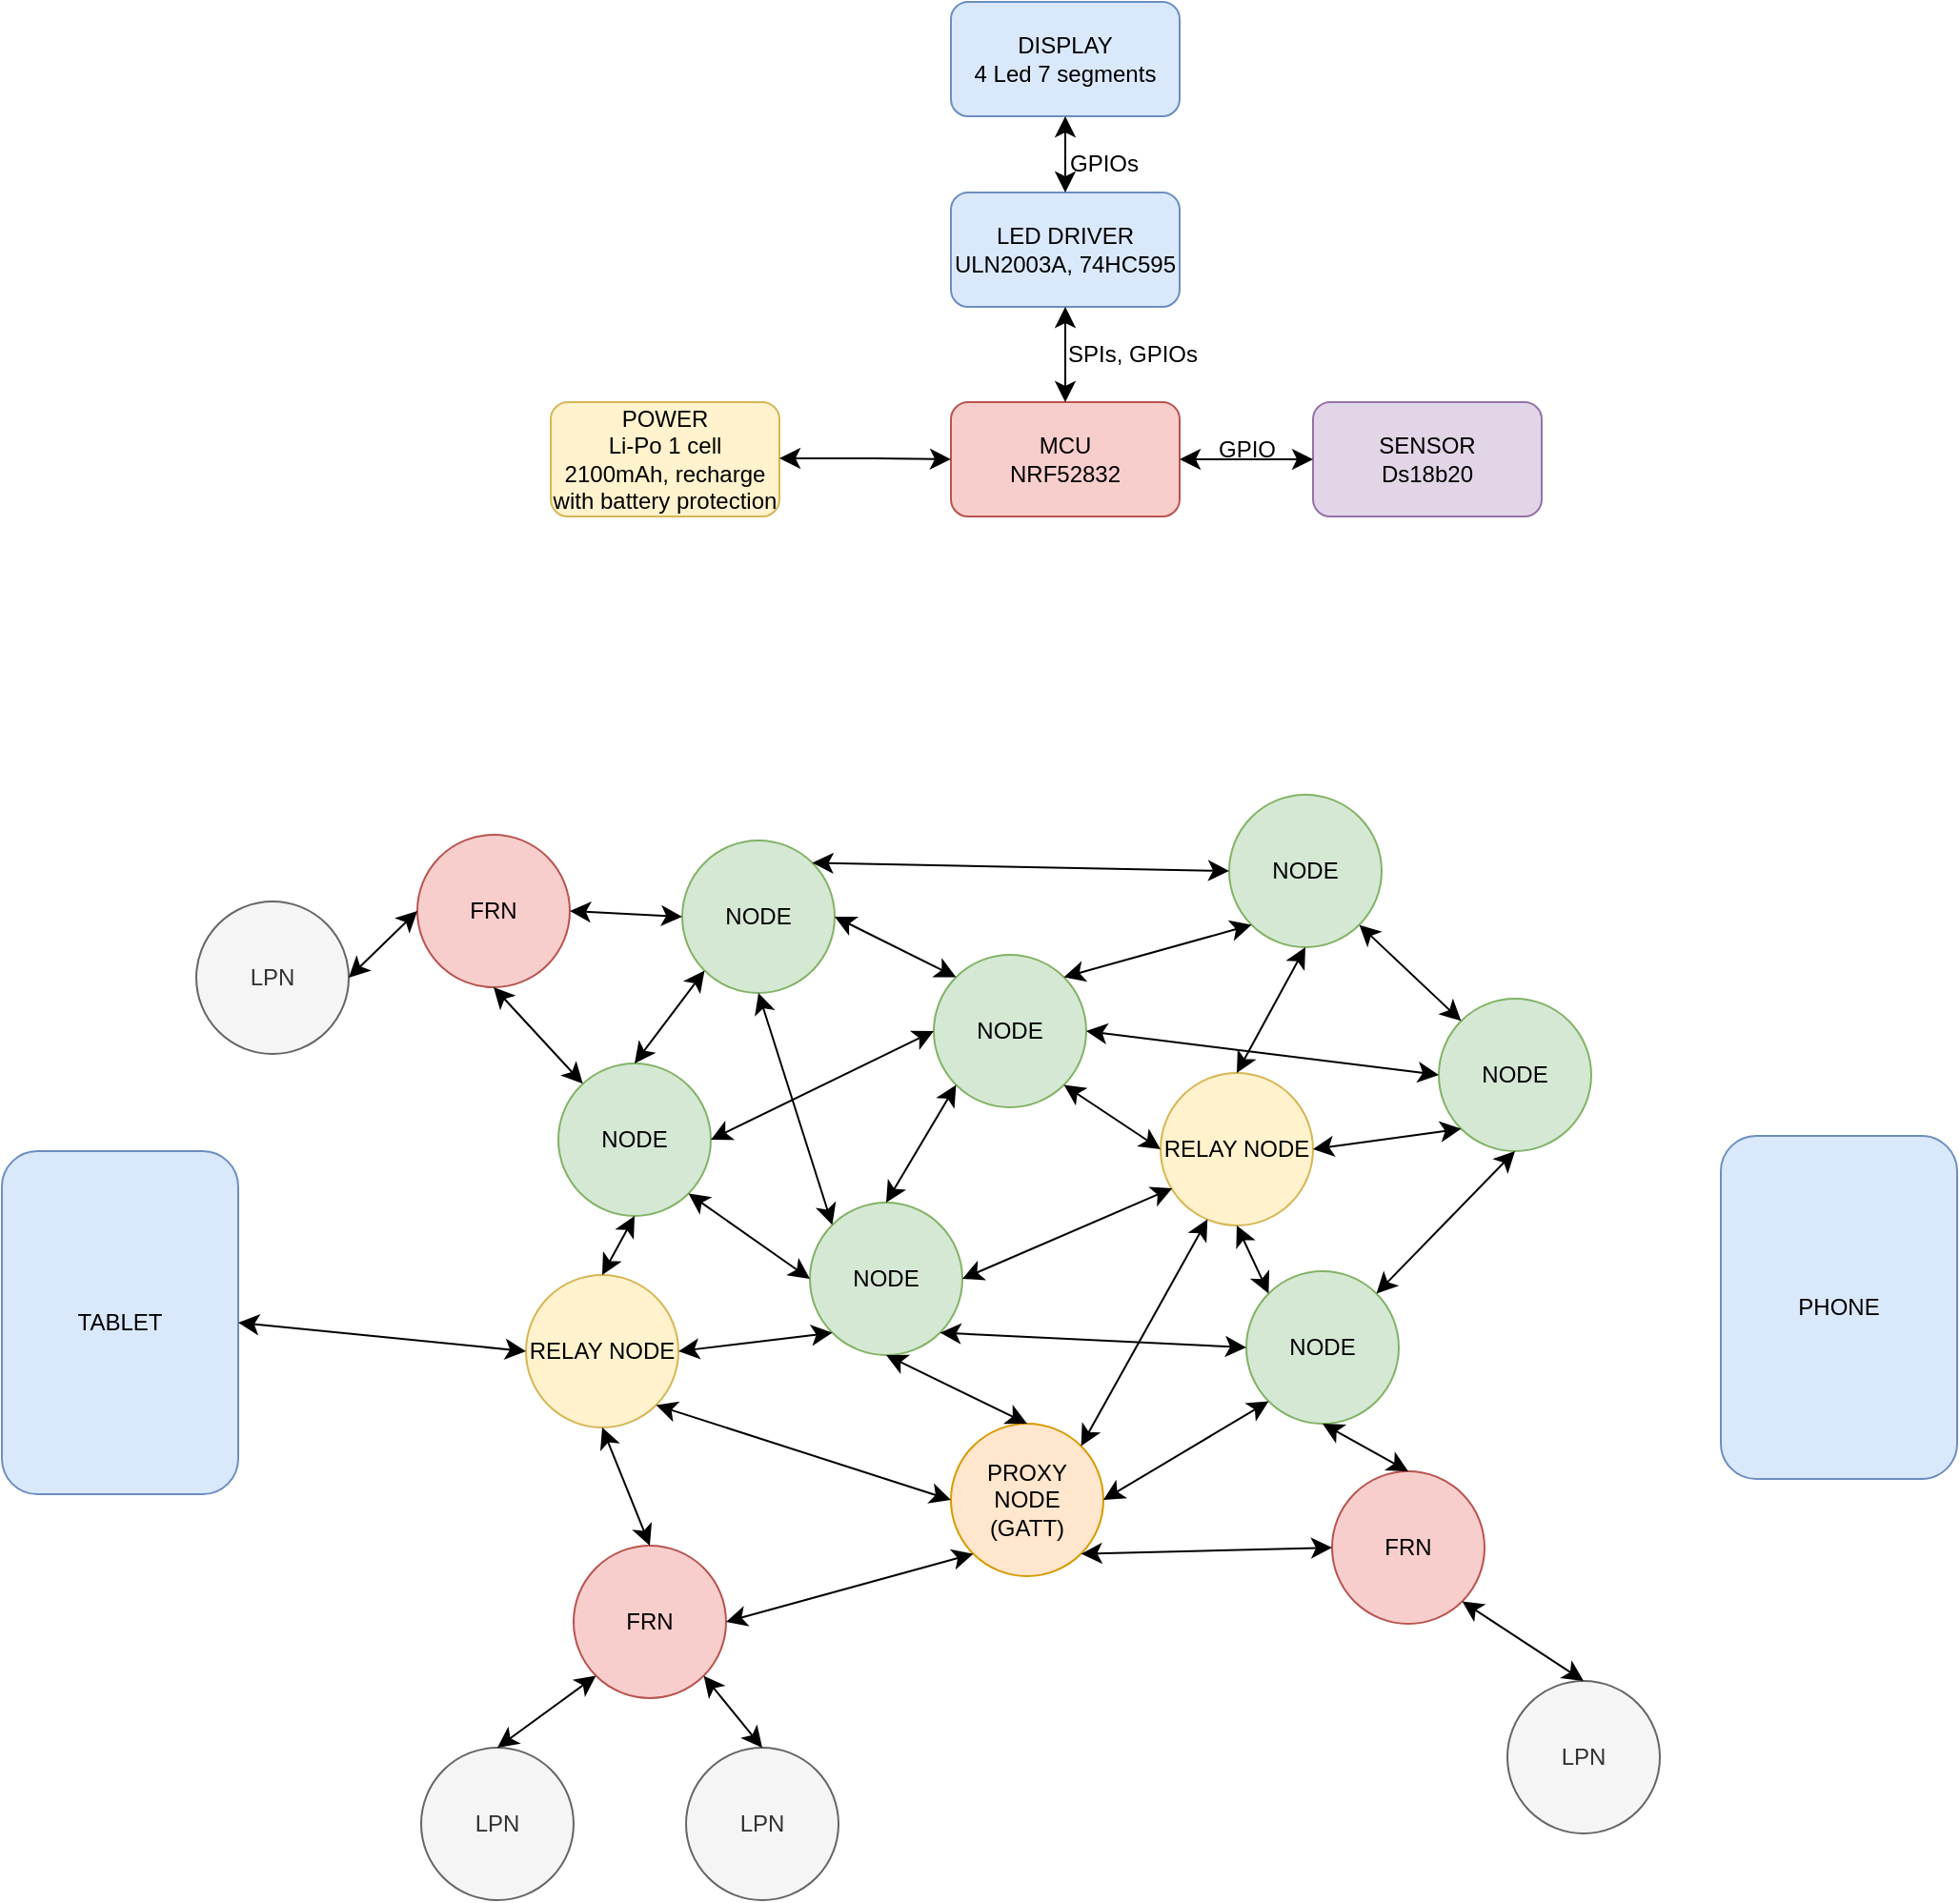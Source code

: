 <mxfile version="22.1.7" type="github">
  <diagram name="Page-1" id="N7261xUqCjl8Fi72w4pC">
    <mxGraphModel dx="3089" dy="769" grid="0" gridSize="10" guides="1" tooltips="1" connect="1" arrows="1" fold="1" page="1" pageScale="1" pageWidth="850" pageHeight="1100" math="0" shadow="0">
      <root>
        <mxCell id="0" />
        <mxCell id="1" parent="0" />
        <mxCell id="Hw3azUIHg1GW80chGdwD-1" value="MCU&lt;br&gt;NRF52832" style="rounded=1;whiteSpace=wrap;html=1;fillColor=#f8cecc;strokeColor=#b85450;" vertex="1" parent="1">
          <mxGeometry x="-500" y="240" width="120" height="60" as="geometry" />
        </mxCell>
        <mxCell id="Hw3azUIHg1GW80chGdwD-2" value="DISPLAY&lt;br&gt;4 Led 7 segments" style="rounded=1;whiteSpace=wrap;html=1;fillColor=#dae8fc;strokeColor=#6c8ebf;" vertex="1" parent="1">
          <mxGeometry x="-500" y="30" width="120" height="60" as="geometry" />
        </mxCell>
        <mxCell id="Hw3azUIHg1GW80chGdwD-3" value="LED DRIVER&lt;br&gt;ULN2003A, 74HC595" style="rounded=1;whiteSpace=wrap;html=1;fillColor=#dae8fc;strokeColor=#6c8ebf;" vertex="1" parent="1">
          <mxGeometry x="-500" y="130" width="120" height="60" as="geometry" />
        </mxCell>
        <mxCell id="Hw3azUIHg1GW80chGdwD-4" value="" style="edgeStyle=none;orthogonalLoop=1;jettySize=auto;html=1;endArrow=classic;startArrow=classic;endSize=8;startSize=8;rounded=0;exitX=0.5;exitY=1;exitDx=0;exitDy=0;entryX=0.5;entryY=0;entryDx=0;entryDy=0;" edge="1" parent="1" source="Hw3azUIHg1GW80chGdwD-3" target="Hw3azUIHg1GW80chGdwD-1">
          <mxGeometry width="100" relative="1" as="geometry">
            <mxPoint x="-400" y="220" as="sourcePoint" />
            <mxPoint x="-300" y="220" as="targetPoint" />
            <Array as="points" />
          </mxGeometry>
        </mxCell>
        <mxCell id="Hw3azUIHg1GW80chGdwD-5" value="SPIs, GPIOs" style="text;html=1;align=center;verticalAlign=middle;resizable=0;points=[];autosize=1;strokeColor=none;fillColor=none;" vertex="1" parent="1">
          <mxGeometry x="-450" y="200" width="90" height="30" as="geometry" />
        </mxCell>
        <mxCell id="Hw3azUIHg1GW80chGdwD-6" value="GPIOs" style="text;html=1;align=center;verticalAlign=middle;resizable=0;points=[];autosize=1;strokeColor=none;fillColor=none;" vertex="1" parent="1">
          <mxGeometry x="-450" y="100" width="60" height="30" as="geometry" />
        </mxCell>
        <mxCell id="Hw3azUIHg1GW80chGdwD-7" value="" style="edgeStyle=none;orthogonalLoop=1;jettySize=auto;html=1;endArrow=classic;startArrow=classic;endSize=8;startSize=8;rounded=0;exitX=0.5;exitY=1;exitDx=0;exitDy=0;entryX=0.5;entryY=0;entryDx=0;entryDy=0;" edge="1" parent="1" source="Hw3azUIHg1GW80chGdwD-2" target="Hw3azUIHg1GW80chGdwD-3">
          <mxGeometry width="100" relative="1" as="geometry">
            <mxPoint x="-590" y="110" as="sourcePoint" />
            <mxPoint x="-490" y="110" as="targetPoint" />
            <Array as="points" />
          </mxGeometry>
        </mxCell>
        <mxCell id="Hw3azUIHg1GW80chGdwD-8" value="POWER&lt;br&gt;Li-Po 1 cell&lt;br&gt;2100mAh, recharge with battery protection" style="rounded=1;whiteSpace=wrap;html=1;fillColor=#fff2cc;strokeColor=#d6b656;" vertex="1" parent="1">
          <mxGeometry x="-710" y="240" width="120" height="60" as="geometry" />
        </mxCell>
        <mxCell id="Hw3azUIHg1GW80chGdwD-9" value="" style="edgeStyle=none;orthogonalLoop=1;jettySize=auto;html=1;endArrow=classic;startArrow=classic;endSize=8;startSize=8;rounded=0;entryX=0;entryY=0.5;entryDx=0;entryDy=0;" edge="1" parent="1" target="Hw3azUIHg1GW80chGdwD-1">
          <mxGeometry width="100" relative="1" as="geometry">
            <mxPoint x="-590" y="269.5" as="sourcePoint" />
            <mxPoint x="-510" y="270" as="targetPoint" />
            <Array as="points">
              <mxPoint x="-540" y="269.5" />
            </Array>
          </mxGeometry>
        </mxCell>
        <mxCell id="Hw3azUIHg1GW80chGdwD-11" value="SENSOR&lt;br&gt;Ds18b20" style="rounded=1;whiteSpace=wrap;html=1;fillColor=#e1d5e7;strokeColor=#9673a6;" vertex="1" parent="1">
          <mxGeometry x="-310" y="240" width="120" height="60" as="geometry" />
        </mxCell>
        <mxCell id="Hw3azUIHg1GW80chGdwD-12" value="" style="edgeStyle=none;orthogonalLoop=1;jettySize=auto;html=1;endArrow=classic;startArrow=classic;endSize=8;startSize=8;rounded=0;" edge="1" parent="1">
          <mxGeometry width="100" relative="1" as="geometry">
            <mxPoint x="-380" y="270" as="sourcePoint" />
            <mxPoint x="-310" y="270" as="targetPoint" />
            <Array as="points" />
          </mxGeometry>
        </mxCell>
        <mxCell id="Hw3azUIHg1GW80chGdwD-13" value="GPIO" style="text;html=1;align=center;verticalAlign=middle;resizable=0;points=[];autosize=1;strokeColor=none;fillColor=none;" vertex="1" parent="1">
          <mxGeometry x="-370" y="250" width="50" height="30" as="geometry" />
        </mxCell>
        <mxCell id="Hw3azUIHg1GW80chGdwD-14" value="NODE" style="ellipse;whiteSpace=wrap;html=1;aspect=fixed;fillColor=#d5e8d4;strokeColor=#82b366;" vertex="1" parent="1">
          <mxGeometry x="-641" y="470" width="80" height="80" as="geometry" />
        </mxCell>
        <mxCell id="Hw3azUIHg1GW80chGdwD-15" value="LPN" style="ellipse;whiteSpace=wrap;html=1;fillColor=#f5f5f5;fontColor=#333333;strokeColor=#666666;" vertex="1" parent="1">
          <mxGeometry x="-208" y="911" width="80" height="80" as="geometry" />
        </mxCell>
        <mxCell id="Hw3azUIHg1GW80chGdwD-16" value="FRN" style="ellipse;whiteSpace=wrap;html=1;fillColor=#f8cecc;strokeColor=#b85450;" vertex="1" parent="1">
          <mxGeometry x="-300" y="801" width="80" height="80" as="geometry" />
        </mxCell>
        <mxCell id="Hw3azUIHg1GW80chGdwD-17" value="RELAY NODE" style="ellipse;whiteSpace=wrap;html=1;fillColor=#fff2cc;strokeColor=#d6b656;" vertex="1" parent="1">
          <mxGeometry x="-723" y="698" width="80" height="80" as="geometry" />
        </mxCell>
        <mxCell id="Hw3azUIHg1GW80chGdwD-18" value="FRN" style="ellipse;whiteSpace=wrap;html=1;fillColor=#f8cecc;strokeColor=#b85450;" vertex="1" parent="1">
          <mxGeometry x="-780" y="467" width="80" height="80" as="geometry" />
        </mxCell>
        <mxCell id="Hw3azUIHg1GW80chGdwD-19" value="LPN" style="ellipse;whiteSpace=wrap;html=1;fillColor=#f5f5f5;fontColor=#333333;strokeColor=#666666;" vertex="1" parent="1">
          <mxGeometry x="-896" y="502" width="80" height="80" as="geometry" />
        </mxCell>
        <mxCell id="Hw3azUIHg1GW80chGdwD-21" value="RELAY NODE" style="ellipse;whiteSpace=wrap;html=1;fillColor=#fff2cc;strokeColor=#d6b656;" vertex="1" parent="1">
          <mxGeometry x="-390" y="592" width="80" height="80" as="geometry" />
        </mxCell>
        <mxCell id="Hw3azUIHg1GW80chGdwD-22" value="NODE" style="ellipse;whiteSpace=wrap;html=1;aspect=fixed;fillColor=#d5e8d4;strokeColor=#82b366;" vertex="1" parent="1">
          <mxGeometry x="-574" y="660" width="80" height="80" as="geometry" />
        </mxCell>
        <mxCell id="Hw3azUIHg1GW80chGdwD-23" value="NODE" style="ellipse;whiteSpace=wrap;html=1;aspect=fixed;fillColor=#d5e8d4;strokeColor=#82b366;" vertex="1" parent="1">
          <mxGeometry x="-509" y="530" width="80" height="80" as="geometry" />
        </mxCell>
        <mxCell id="Hw3azUIHg1GW80chGdwD-24" value="NODE" style="ellipse;whiteSpace=wrap;html=1;aspect=fixed;fillColor=#d5e8d4;strokeColor=#82b366;" vertex="1" parent="1">
          <mxGeometry x="-706" y="587" width="80" height="80" as="geometry" />
        </mxCell>
        <mxCell id="Hw3azUIHg1GW80chGdwD-25" value="LPN" style="ellipse;whiteSpace=wrap;html=1;fillColor=#f5f5f5;fontColor=#333333;strokeColor=#666666;" vertex="1" parent="1">
          <mxGeometry x="-639" y="946" width="80" height="80" as="geometry" />
        </mxCell>
        <mxCell id="Hw3azUIHg1GW80chGdwD-26" value="LPN" style="ellipse;whiteSpace=wrap;html=1;fillColor=#f5f5f5;fontColor=#333333;strokeColor=#666666;" vertex="1" parent="1">
          <mxGeometry x="-778" y="946" width="80" height="80" as="geometry" />
        </mxCell>
        <mxCell id="Hw3azUIHg1GW80chGdwD-30" value="PROXY NODE&lt;br&gt;(GATT)" style="ellipse;whiteSpace=wrap;html=1;fillColor=#ffe6cc;strokeColor=#d79b00;" vertex="1" parent="1">
          <mxGeometry x="-500" y="776" width="80" height="80" as="geometry" />
        </mxCell>
        <mxCell id="Hw3azUIHg1GW80chGdwD-32" value="FRN" style="ellipse;whiteSpace=wrap;html=1;fillColor=#f8cecc;strokeColor=#b85450;" vertex="1" parent="1">
          <mxGeometry x="-698" y="840" width="80" height="80" as="geometry" />
        </mxCell>
        <mxCell id="Hw3azUIHg1GW80chGdwD-33" value="PHONE" style="whiteSpace=wrap;html=1;fillColor=#dae8fc;strokeColor=#6c8ebf;rounded=1;" vertex="1" parent="1">
          <mxGeometry x="-96" y="625" width="124" height="180" as="geometry" />
        </mxCell>
        <mxCell id="Hw3azUIHg1GW80chGdwD-34" value="TABLET" style="whiteSpace=wrap;html=1;fillColor=#dae8fc;strokeColor=#6c8ebf;rounded=1;" vertex="1" parent="1">
          <mxGeometry x="-998" y="633" width="124" height="180" as="geometry" />
        </mxCell>
        <mxCell id="Hw3azUIHg1GW80chGdwD-36" value="" style="edgeStyle=none;orthogonalLoop=1;jettySize=auto;html=1;endArrow=classic;startArrow=classic;endSize=8;startSize=8;rounded=0;exitX=0;exitY=0.5;exitDx=0;exitDy=0;entryX=1;entryY=0.5;entryDx=0;entryDy=0;" edge="1" parent="1" source="Hw3azUIHg1GW80chGdwD-18" target="Hw3azUIHg1GW80chGdwD-19">
          <mxGeometry width="100" relative="1" as="geometry">
            <mxPoint x="-654" y="547" as="sourcePoint" />
            <mxPoint x="-906" y="527" as="targetPoint" />
            <Array as="points" />
          </mxGeometry>
        </mxCell>
        <mxCell id="Hw3azUIHg1GW80chGdwD-37" value="" style="edgeStyle=none;orthogonalLoop=1;jettySize=auto;html=1;endArrow=classic;startArrow=classic;endSize=8;startSize=8;rounded=0;exitX=1;exitY=1;exitDx=0;exitDy=0;entryX=0.5;entryY=0;entryDx=0;entryDy=0;" edge="1" parent="1" source="Hw3azUIHg1GW80chGdwD-16" target="Hw3azUIHg1GW80chGdwD-15">
          <mxGeometry width="100" relative="1" as="geometry">
            <mxPoint x="-247" y="890" as="sourcePoint" />
            <mxPoint x="-147" y="890" as="targetPoint" />
            <Array as="points" />
          </mxGeometry>
        </mxCell>
        <mxCell id="Hw3azUIHg1GW80chGdwD-38" value="" style="edgeStyle=none;orthogonalLoop=1;jettySize=auto;html=1;endArrow=classic;startArrow=classic;endSize=8;startSize=8;rounded=0;exitX=1;exitY=1;exitDx=0;exitDy=0;entryX=0.5;entryY=0;entryDx=0;entryDy=0;" edge="1" parent="1" source="Hw3azUIHg1GW80chGdwD-32" target="Hw3azUIHg1GW80chGdwD-25">
          <mxGeometry width="100" relative="1" as="geometry">
            <mxPoint x="-698" y="934" as="sourcePoint" />
            <mxPoint x="-598" y="934" as="targetPoint" />
            <Array as="points" />
          </mxGeometry>
        </mxCell>
        <mxCell id="Hw3azUIHg1GW80chGdwD-39" value="" style="edgeStyle=none;orthogonalLoop=1;jettySize=auto;html=1;endArrow=classic;startArrow=classic;endSize=8;startSize=8;rounded=0;entryX=0;entryY=1;entryDx=0;entryDy=0;exitX=0.5;exitY=0;exitDx=0;exitDy=0;" edge="1" parent="1" source="Hw3azUIHg1GW80chGdwD-26" target="Hw3azUIHg1GW80chGdwD-32">
          <mxGeometry width="100" relative="1" as="geometry">
            <mxPoint x="-833" y="916" as="sourcePoint" />
            <mxPoint x="-733" y="916" as="targetPoint" />
            <Array as="points" />
          </mxGeometry>
        </mxCell>
        <mxCell id="Hw3azUIHg1GW80chGdwD-40" value="NODE" style="ellipse;whiteSpace=wrap;html=1;aspect=fixed;fillColor=#d5e8d4;strokeColor=#82b366;" vertex="1" parent="1">
          <mxGeometry x="-354" y="446" width="80" height="80" as="geometry" />
        </mxCell>
        <mxCell id="Hw3azUIHg1GW80chGdwD-41" value="NODE" style="ellipse;whiteSpace=wrap;html=1;aspect=fixed;fillColor=#d5e8d4;strokeColor=#82b366;" vertex="1" parent="1">
          <mxGeometry x="-244" y="553" width="80" height="80" as="geometry" />
        </mxCell>
        <mxCell id="Hw3azUIHg1GW80chGdwD-42" value="NODE" style="ellipse;whiteSpace=wrap;html=1;aspect=fixed;fillColor=#d5e8d4;strokeColor=#82b366;" vertex="1" parent="1">
          <mxGeometry x="-345" y="696" width="80" height="80" as="geometry" />
        </mxCell>
        <mxCell id="Hw3azUIHg1GW80chGdwD-43" value="" style="edgeStyle=none;orthogonalLoop=1;jettySize=auto;html=1;endArrow=classic;startArrow=classic;endSize=8;startSize=8;rounded=0;exitX=0.5;exitY=0;exitDx=0;exitDy=0;entryX=0;entryY=1;entryDx=0;entryDy=0;" edge="1" parent="1" source="Hw3azUIHg1GW80chGdwD-22" target="Hw3azUIHg1GW80chGdwD-23">
          <mxGeometry width="100" relative="1" as="geometry">
            <mxPoint x="-520" y="653" as="sourcePoint" />
            <mxPoint x="-420" y="653" as="targetPoint" />
            <Array as="points" />
          </mxGeometry>
        </mxCell>
        <mxCell id="Hw3azUIHg1GW80chGdwD-44" value="" style="edgeStyle=none;orthogonalLoop=1;jettySize=auto;html=1;endArrow=classic;startArrow=classic;endSize=8;startSize=8;rounded=0;exitX=1;exitY=1;exitDx=0;exitDy=0;entryX=0;entryY=0.5;entryDx=0;entryDy=0;" edge="1" parent="1" source="Hw3azUIHg1GW80chGdwD-24" target="Hw3azUIHg1GW80chGdwD-22">
          <mxGeometry width="100" relative="1" as="geometry">
            <mxPoint x="-652" y="633" as="sourcePoint" />
            <mxPoint x="-552" y="633" as="targetPoint" />
            <Array as="points" />
          </mxGeometry>
        </mxCell>
        <mxCell id="Hw3azUIHg1GW80chGdwD-45" value="" style="edgeStyle=none;orthogonalLoop=1;jettySize=auto;html=1;endArrow=classic;startArrow=classic;endSize=8;startSize=8;rounded=0;entryX=0;entryY=1;entryDx=0;entryDy=0;exitX=0.5;exitY=0;exitDx=0;exitDy=0;" edge="1" parent="1" source="Hw3azUIHg1GW80chGdwD-24" target="Hw3azUIHg1GW80chGdwD-14">
          <mxGeometry width="100" relative="1" as="geometry">
            <mxPoint x="-673" y="575" as="sourcePoint" />
            <mxPoint x="-573" y="575" as="targetPoint" />
            <Array as="points" />
          </mxGeometry>
        </mxCell>
        <mxCell id="Hw3azUIHg1GW80chGdwD-47" value="" style="edgeStyle=none;orthogonalLoop=1;jettySize=auto;html=1;endArrow=classic;startArrow=classic;endSize=8;startSize=8;rounded=0;entryX=0;entryY=0;entryDx=0;entryDy=0;exitX=1;exitY=0.5;exitDx=0;exitDy=0;" edge="1" parent="1" source="Hw3azUIHg1GW80chGdwD-14" target="Hw3azUIHg1GW80chGdwD-23">
          <mxGeometry width="100" relative="1" as="geometry">
            <mxPoint x="-562" y="529" as="sourcePoint" />
            <mxPoint x="-505" y="518" as="targetPoint" />
            <Array as="points" />
          </mxGeometry>
        </mxCell>
        <mxCell id="Hw3azUIHg1GW80chGdwD-48" value="" style="edgeStyle=none;orthogonalLoop=1;jettySize=auto;html=1;endArrow=classic;startArrow=classic;endSize=8;startSize=8;rounded=0;entryX=0;entryY=0.5;entryDx=0;entryDy=0;exitX=1;exitY=0;exitDx=0;exitDy=0;" edge="1" parent="1" source="Hw3azUIHg1GW80chGdwD-14" target="Hw3azUIHg1GW80chGdwD-40">
          <mxGeometry width="100" relative="1" as="geometry">
            <mxPoint x="-551" y="520" as="sourcePoint" />
            <mxPoint x="-487" y="552" as="targetPoint" />
            <Array as="points" />
          </mxGeometry>
        </mxCell>
        <mxCell id="Hw3azUIHg1GW80chGdwD-49" value="" style="edgeStyle=none;orthogonalLoop=1;jettySize=auto;html=1;endArrow=classic;startArrow=classic;endSize=8;startSize=8;rounded=0;entryX=0;entryY=1;entryDx=0;entryDy=0;exitX=1;exitY=0;exitDx=0;exitDy=0;" edge="1" parent="1" source="Hw3azUIHg1GW80chGdwD-23" target="Hw3azUIHg1GW80chGdwD-40">
          <mxGeometry width="100" relative="1" as="geometry">
            <mxPoint x="-563" y="492" as="sourcePoint" />
            <mxPoint x="-344" y="496" as="targetPoint" />
            <Array as="points" />
          </mxGeometry>
        </mxCell>
        <mxCell id="Hw3azUIHg1GW80chGdwD-50" value="" style="edgeStyle=none;orthogonalLoop=1;jettySize=auto;html=1;endArrow=classic;startArrow=classic;endSize=8;startSize=8;rounded=0;entryX=0;entryY=0.5;entryDx=0;entryDy=0;exitX=1;exitY=1;exitDx=0;exitDy=0;" edge="1" parent="1" source="Hw3azUIHg1GW80chGdwD-23" target="Hw3azUIHg1GW80chGdwD-21">
          <mxGeometry width="100" relative="1" as="geometry">
            <mxPoint x="-431" y="552" as="sourcePoint" />
            <mxPoint x="-304" y="536" as="targetPoint" />
            <Array as="points" />
          </mxGeometry>
        </mxCell>
        <mxCell id="Hw3azUIHg1GW80chGdwD-51" value="" style="edgeStyle=none;orthogonalLoop=1;jettySize=auto;html=1;endArrow=classic;startArrow=classic;endSize=8;startSize=8;rounded=0;entryX=0;entryY=0.5;entryDx=0;entryDy=0;exitX=1;exitY=0.5;exitDx=0;exitDy=0;" edge="1" parent="1" source="Hw3azUIHg1GW80chGdwD-23" target="Hw3azUIHg1GW80chGdwD-41">
          <mxGeometry width="100" relative="1" as="geometry">
            <mxPoint x="-421" y="562" as="sourcePoint" />
            <mxPoint x="-294" y="546" as="targetPoint" />
            <Array as="points" />
          </mxGeometry>
        </mxCell>
        <mxCell id="Hw3azUIHg1GW80chGdwD-52" value="" style="edgeStyle=none;orthogonalLoop=1;jettySize=auto;html=1;endArrow=classic;startArrow=classic;endSize=8;startSize=8;rounded=0;entryX=0.077;entryY=0.756;entryDx=0;entryDy=0;exitX=1;exitY=0.5;exitDx=0;exitDy=0;entryPerimeter=0;" edge="1" parent="1" source="Hw3azUIHg1GW80chGdwD-22" target="Hw3azUIHg1GW80chGdwD-21">
          <mxGeometry width="100" relative="1" as="geometry">
            <mxPoint x="-411" y="572" as="sourcePoint" />
            <mxPoint x="-284" y="556" as="targetPoint" />
            <Array as="points" />
          </mxGeometry>
        </mxCell>
        <mxCell id="Hw3azUIHg1GW80chGdwD-54" value="" style="edgeStyle=none;orthogonalLoop=1;jettySize=auto;html=1;endArrow=classic;startArrow=classic;endSize=8;startSize=8;rounded=0;exitX=1;exitY=1;exitDx=0;exitDy=0;entryX=0;entryY=0;entryDx=0;entryDy=0;" edge="1" parent="1" source="Hw3azUIHg1GW80chGdwD-40" target="Hw3azUIHg1GW80chGdwD-41">
          <mxGeometry width="100" relative="1" as="geometry">
            <mxPoint x="-292" y="531" as="sourcePoint" />
            <mxPoint x="-192" y="531" as="targetPoint" />
            <Array as="points" />
          </mxGeometry>
        </mxCell>
        <mxCell id="Hw3azUIHg1GW80chGdwD-55" value="" style="edgeStyle=none;orthogonalLoop=1;jettySize=auto;html=1;endArrow=classic;startArrow=classic;endSize=8;startSize=8;rounded=0;exitX=1;exitY=0.5;exitDx=0;exitDy=0;entryX=0;entryY=1;entryDx=0;entryDy=0;" edge="1" parent="1" source="Hw3azUIHg1GW80chGdwD-21" target="Hw3azUIHg1GW80chGdwD-41">
          <mxGeometry width="100" relative="1" as="geometry">
            <mxPoint x="-276" y="524" as="sourcePoint" />
            <mxPoint x="-222" y="575" as="targetPoint" />
            <Array as="points" />
          </mxGeometry>
        </mxCell>
        <mxCell id="Hw3azUIHg1GW80chGdwD-56" value="" style="edgeStyle=none;orthogonalLoop=1;jettySize=auto;html=1;endArrow=classic;startArrow=classic;endSize=8;startSize=8;rounded=0;exitX=1;exitY=0;exitDx=0;exitDy=0;entryX=0.5;entryY=1;entryDx=0;entryDy=0;" edge="1" parent="1" source="Hw3azUIHg1GW80chGdwD-42" target="Hw3azUIHg1GW80chGdwD-41">
          <mxGeometry width="100" relative="1" as="geometry">
            <mxPoint x="-300" y="642" as="sourcePoint" />
            <mxPoint x="-222" y="631" as="targetPoint" />
            <Array as="points" />
          </mxGeometry>
        </mxCell>
        <mxCell id="Hw3azUIHg1GW80chGdwD-57" value="" style="edgeStyle=none;orthogonalLoop=1;jettySize=auto;html=1;endArrow=classic;startArrow=classic;endSize=8;startSize=8;rounded=0;exitX=1;exitY=1;exitDx=0;exitDy=0;entryX=0;entryY=0.5;entryDx=0;entryDy=0;" edge="1" parent="1" source="Hw3azUIHg1GW80chGdwD-22" target="Hw3azUIHg1GW80chGdwD-42">
          <mxGeometry width="100" relative="1" as="geometry">
            <mxPoint x="-267" y="718" as="sourcePoint" />
            <mxPoint x="-194" y="643" as="targetPoint" />
            <Array as="points" />
          </mxGeometry>
        </mxCell>
        <mxCell id="Hw3azUIHg1GW80chGdwD-58" value="" style="edgeStyle=none;orthogonalLoop=1;jettySize=auto;html=1;endArrow=classic;startArrow=classic;endSize=8;startSize=8;rounded=0;exitX=0;exitY=0;exitDx=0;exitDy=0;entryX=0.5;entryY=1;entryDx=0;entryDy=0;" edge="1" parent="1" source="Hw3azUIHg1GW80chGdwD-42" target="Hw3azUIHg1GW80chGdwD-21">
          <mxGeometry width="100" relative="1" as="geometry">
            <mxPoint x="-257" y="728" as="sourcePoint" />
            <mxPoint x="-184" y="653" as="targetPoint" />
            <Array as="points" />
          </mxGeometry>
        </mxCell>
        <mxCell id="Hw3azUIHg1GW80chGdwD-59" value="" style="edgeStyle=none;orthogonalLoop=1;jettySize=auto;html=1;endArrow=classic;startArrow=classic;endSize=8;startSize=8;rounded=0;exitX=1;exitY=0.5;exitDx=0;exitDy=0;entryX=0;entryY=1;entryDx=0;entryDy=0;" edge="1" parent="1" source="Hw3azUIHg1GW80chGdwD-17" target="Hw3azUIHg1GW80chGdwD-22">
          <mxGeometry width="100" relative="1" as="geometry">
            <mxPoint x="-247" y="738" as="sourcePoint" />
            <mxPoint x="-174" y="663" as="targetPoint" />
            <Array as="points" />
          </mxGeometry>
        </mxCell>
        <mxCell id="Hw3azUIHg1GW80chGdwD-60" value="" style="edgeStyle=none;orthogonalLoop=1;jettySize=auto;html=1;endArrow=classic;startArrow=classic;endSize=8;startSize=8;rounded=0;exitX=0.5;exitY=0;exitDx=0;exitDy=0;entryX=0.5;entryY=1;entryDx=0;entryDy=0;" edge="1" parent="1" source="Hw3azUIHg1GW80chGdwD-17" target="Hw3azUIHg1GW80chGdwD-24">
          <mxGeometry width="100" relative="1" as="geometry">
            <mxPoint x="-633" y="748" as="sourcePoint" />
            <mxPoint x="-552" y="738" as="targetPoint" />
            <Array as="points" />
          </mxGeometry>
        </mxCell>
        <mxCell id="Hw3azUIHg1GW80chGdwD-61" value="" style="edgeStyle=none;orthogonalLoop=1;jettySize=auto;html=1;endArrow=classic;startArrow=classic;endSize=8;startSize=8;rounded=0;exitX=0.5;exitY=1;exitDx=0;exitDy=0;entryX=0.5;entryY=0;entryDx=0;entryDy=0;" edge="1" parent="1" source="Hw3azUIHg1GW80chGdwD-17" target="Hw3azUIHg1GW80chGdwD-32">
          <mxGeometry width="100" relative="1" as="geometry">
            <mxPoint x="-623" y="758" as="sourcePoint" />
            <mxPoint x="-542" y="748" as="targetPoint" />
            <Array as="points" />
          </mxGeometry>
        </mxCell>
        <mxCell id="Hw3azUIHg1GW80chGdwD-62" value="" style="edgeStyle=none;orthogonalLoop=1;jettySize=auto;html=1;endArrow=classic;startArrow=classic;endSize=8;startSize=8;rounded=0;exitX=0.5;exitY=0;exitDx=0;exitDy=0;entryX=0.5;entryY=1;entryDx=0;entryDy=0;" edge="1" parent="1" source="Hw3azUIHg1GW80chGdwD-30" target="Hw3azUIHg1GW80chGdwD-22">
          <mxGeometry width="100" relative="1" as="geometry">
            <mxPoint x="-633" y="748" as="sourcePoint" />
            <mxPoint x="-552" y="738" as="targetPoint" />
            <Array as="points" />
          </mxGeometry>
        </mxCell>
        <mxCell id="Hw3azUIHg1GW80chGdwD-63" value="" style="edgeStyle=none;orthogonalLoop=1;jettySize=auto;html=1;endArrow=classic;startArrow=classic;endSize=8;startSize=8;rounded=0;exitX=1;exitY=1;exitDx=0;exitDy=0;entryX=0;entryY=0.5;entryDx=0;entryDy=0;" edge="1" parent="1" source="Hw3azUIHg1GW80chGdwD-17" target="Hw3azUIHg1GW80chGdwD-30">
          <mxGeometry width="100" relative="1" as="geometry">
            <mxPoint x="-623" y="758" as="sourcePoint" />
            <mxPoint x="-542" y="748" as="targetPoint" />
            <Array as="points" />
          </mxGeometry>
        </mxCell>
        <mxCell id="Hw3azUIHg1GW80chGdwD-64" value="" style="edgeStyle=none;orthogonalLoop=1;jettySize=auto;html=1;endArrow=classic;startArrow=classic;endSize=8;startSize=8;rounded=0;exitX=1;exitY=0.5;exitDx=0;exitDy=0;entryX=0;entryY=1;entryDx=0;entryDy=0;" edge="1" parent="1" source="Hw3azUIHg1GW80chGdwD-30" target="Hw3azUIHg1GW80chGdwD-42">
          <mxGeometry width="100" relative="1" as="geometry">
            <mxPoint x="-613" y="768" as="sourcePoint" />
            <mxPoint x="-532" y="758" as="targetPoint" />
            <Array as="points" />
          </mxGeometry>
        </mxCell>
        <mxCell id="Hw3azUIHg1GW80chGdwD-65" value="" style="edgeStyle=none;orthogonalLoop=1;jettySize=auto;html=1;endArrow=classic;startArrow=classic;endSize=8;startSize=8;rounded=0;exitX=1;exitY=1;exitDx=0;exitDy=0;entryX=0;entryY=0.5;entryDx=0;entryDy=0;" edge="1" parent="1" source="Hw3azUIHg1GW80chGdwD-30" target="Hw3azUIHg1GW80chGdwD-16">
          <mxGeometry width="100" relative="1" as="geometry">
            <mxPoint x="-603" y="778" as="sourcePoint" />
            <mxPoint x="-522" y="768" as="targetPoint" />
            <Array as="points" />
          </mxGeometry>
        </mxCell>
        <mxCell id="Hw3azUIHg1GW80chGdwD-66" value="" style="edgeStyle=none;orthogonalLoop=1;jettySize=auto;html=1;endArrow=classic;startArrow=classic;endSize=8;startSize=8;rounded=0;exitX=0.5;exitY=1;exitDx=0;exitDy=0;entryX=0.5;entryY=0;entryDx=0;entryDy=0;" edge="1" parent="1" source="Hw3azUIHg1GW80chGdwD-42" target="Hw3azUIHg1GW80chGdwD-16">
          <mxGeometry width="100" relative="1" as="geometry">
            <mxPoint x="-273" y="780" as="sourcePoint" />
            <mxPoint x="-173" y="780" as="targetPoint" />
            <Array as="points" />
          </mxGeometry>
        </mxCell>
        <mxCell id="Hw3azUIHg1GW80chGdwD-67" value="" style="edgeStyle=none;orthogonalLoop=1;jettySize=auto;html=1;endArrow=classic;startArrow=classic;endSize=8;startSize=8;rounded=0;exitX=1;exitY=0.5;exitDx=0;exitDy=0;entryX=0;entryY=1;entryDx=0;entryDy=0;" edge="1" parent="1" source="Hw3azUIHg1GW80chGdwD-32" target="Hw3azUIHg1GW80chGdwD-30">
          <mxGeometry width="100" relative="1" as="geometry">
            <mxPoint x="-607" y="901" as="sourcePoint" />
            <mxPoint x="-507" y="901" as="targetPoint" />
            <Array as="points" />
          </mxGeometry>
        </mxCell>
        <mxCell id="Hw3azUIHg1GW80chGdwD-68" value="" style="edgeStyle=none;orthogonalLoop=1;jettySize=auto;html=1;endArrow=classic;startArrow=classic;endSize=8;startSize=8;rounded=0;entryX=0;entryY=0.5;entryDx=0;entryDy=0;exitX=1;exitY=0.5;exitDx=0;exitDy=0;" edge="1" parent="1" source="Hw3azUIHg1GW80chGdwD-18" target="Hw3azUIHg1GW80chGdwD-14">
          <mxGeometry width="100" relative="1" as="geometry">
            <mxPoint x="-825" y="614" as="sourcePoint" />
            <mxPoint x="-725" y="614" as="targetPoint" />
            <Array as="points" />
          </mxGeometry>
        </mxCell>
        <mxCell id="Hw3azUIHg1GW80chGdwD-69" value="" style="edgeStyle=none;orthogonalLoop=1;jettySize=auto;html=1;endArrow=classic;startArrow=classic;endSize=8;startSize=8;rounded=0;exitX=0.5;exitY=1;exitDx=0;exitDy=0;" edge="1" parent="1" source="Hw3azUIHg1GW80chGdwD-18" target="Hw3azUIHg1GW80chGdwD-24">
          <mxGeometry width="100" relative="1" as="geometry">
            <mxPoint x="-690" y="517" as="sourcePoint" />
            <mxPoint x="-631" y="520" as="targetPoint" />
            <Array as="points" />
          </mxGeometry>
        </mxCell>
        <mxCell id="Hw3azUIHg1GW80chGdwD-70" value="" style="edgeStyle=none;orthogonalLoop=1;jettySize=auto;html=1;endArrow=classic;startArrow=classic;endSize=8;startSize=8;rounded=0;exitX=1;exitY=0.5;exitDx=0;exitDy=0;entryX=0;entryY=0.5;entryDx=0;entryDy=0;" edge="1" parent="1" source="Hw3azUIHg1GW80chGdwD-24" target="Hw3azUIHg1GW80chGdwD-23">
          <mxGeometry width="100" relative="1" as="geometry">
            <mxPoint x="-613" y="596" as="sourcePoint" />
            <mxPoint x="-513" y="596" as="targetPoint" />
            <Array as="points" />
          </mxGeometry>
        </mxCell>
        <mxCell id="Hw3azUIHg1GW80chGdwD-71" value="" style="edgeStyle=none;orthogonalLoop=1;jettySize=auto;html=1;endArrow=classic;startArrow=classic;endSize=8;startSize=8;rounded=0;exitX=0.5;exitY=1;exitDx=0;exitDy=0;entryX=0;entryY=0;entryDx=0;entryDy=0;" edge="1" parent="1" source="Hw3azUIHg1GW80chGdwD-14" target="Hw3azUIHg1GW80chGdwD-22">
          <mxGeometry width="100" relative="1" as="geometry">
            <mxPoint x="-636" y="589" as="sourcePoint" />
            <mxPoint x="-536" y="589" as="targetPoint" />
            <Array as="points" />
          </mxGeometry>
        </mxCell>
        <mxCell id="Hw3azUIHg1GW80chGdwD-72" value="" style="edgeStyle=none;orthogonalLoop=1;jettySize=auto;html=1;endArrow=classic;startArrow=classic;endSize=8;startSize=8;rounded=0;exitX=0.5;exitY=1;exitDx=0;exitDy=0;entryX=0.5;entryY=0;entryDx=0;entryDy=0;" edge="1" parent="1" source="Hw3azUIHg1GW80chGdwD-40" target="Hw3azUIHg1GW80chGdwD-21">
          <mxGeometry width="100" relative="1" as="geometry">
            <mxPoint x="-339" y="557" as="sourcePoint" />
            <mxPoint x="-239" y="557" as="targetPoint" />
            <Array as="points" />
          </mxGeometry>
        </mxCell>
        <mxCell id="Hw3azUIHg1GW80chGdwD-73" value="" style="edgeStyle=none;orthogonalLoop=1;jettySize=auto;html=1;endArrow=classic;startArrow=classic;endSize=8;startSize=8;rounded=0;exitX=0.308;exitY=0.96;exitDx=0;exitDy=0;exitPerimeter=0;entryX=1;entryY=0;entryDx=0;entryDy=0;" edge="1" parent="1" source="Hw3azUIHg1GW80chGdwD-21" target="Hw3azUIHg1GW80chGdwD-30">
          <mxGeometry width="100" relative="1" as="geometry">
            <mxPoint x="-406" y="933" as="sourcePoint" />
            <mxPoint x="-306" y="933" as="targetPoint" />
            <Array as="points" />
          </mxGeometry>
        </mxCell>
        <mxCell id="Hw3azUIHg1GW80chGdwD-74" value="" style="edgeStyle=none;orthogonalLoop=1;jettySize=auto;html=1;endArrow=classic;startArrow=classic;endSize=8;startSize=8;rounded=0;entryX=0;entryY=0.5;entryDx=0;entryDy=0;exitX=1;exitY=0.5;exitDx=0;exitDy=0;" edge="1" parent="1" source="Hw3azUIHg1GW80chGdwD-34" target="Hw3azUIHg1GW80chGdwD-17">
          <mxGeometry width="100" relative="1" as="geometry">
            <mxPoint x="-812" y="736" as="sourcePoint" />
            <mxPoint x="-712" y="736" as="targetPoint" />
            <Array as="points" />
          </mxGeometry>
        </mxCell>
      </root>
    </mxGraphModel>
  </diagram>
</mxfile>
